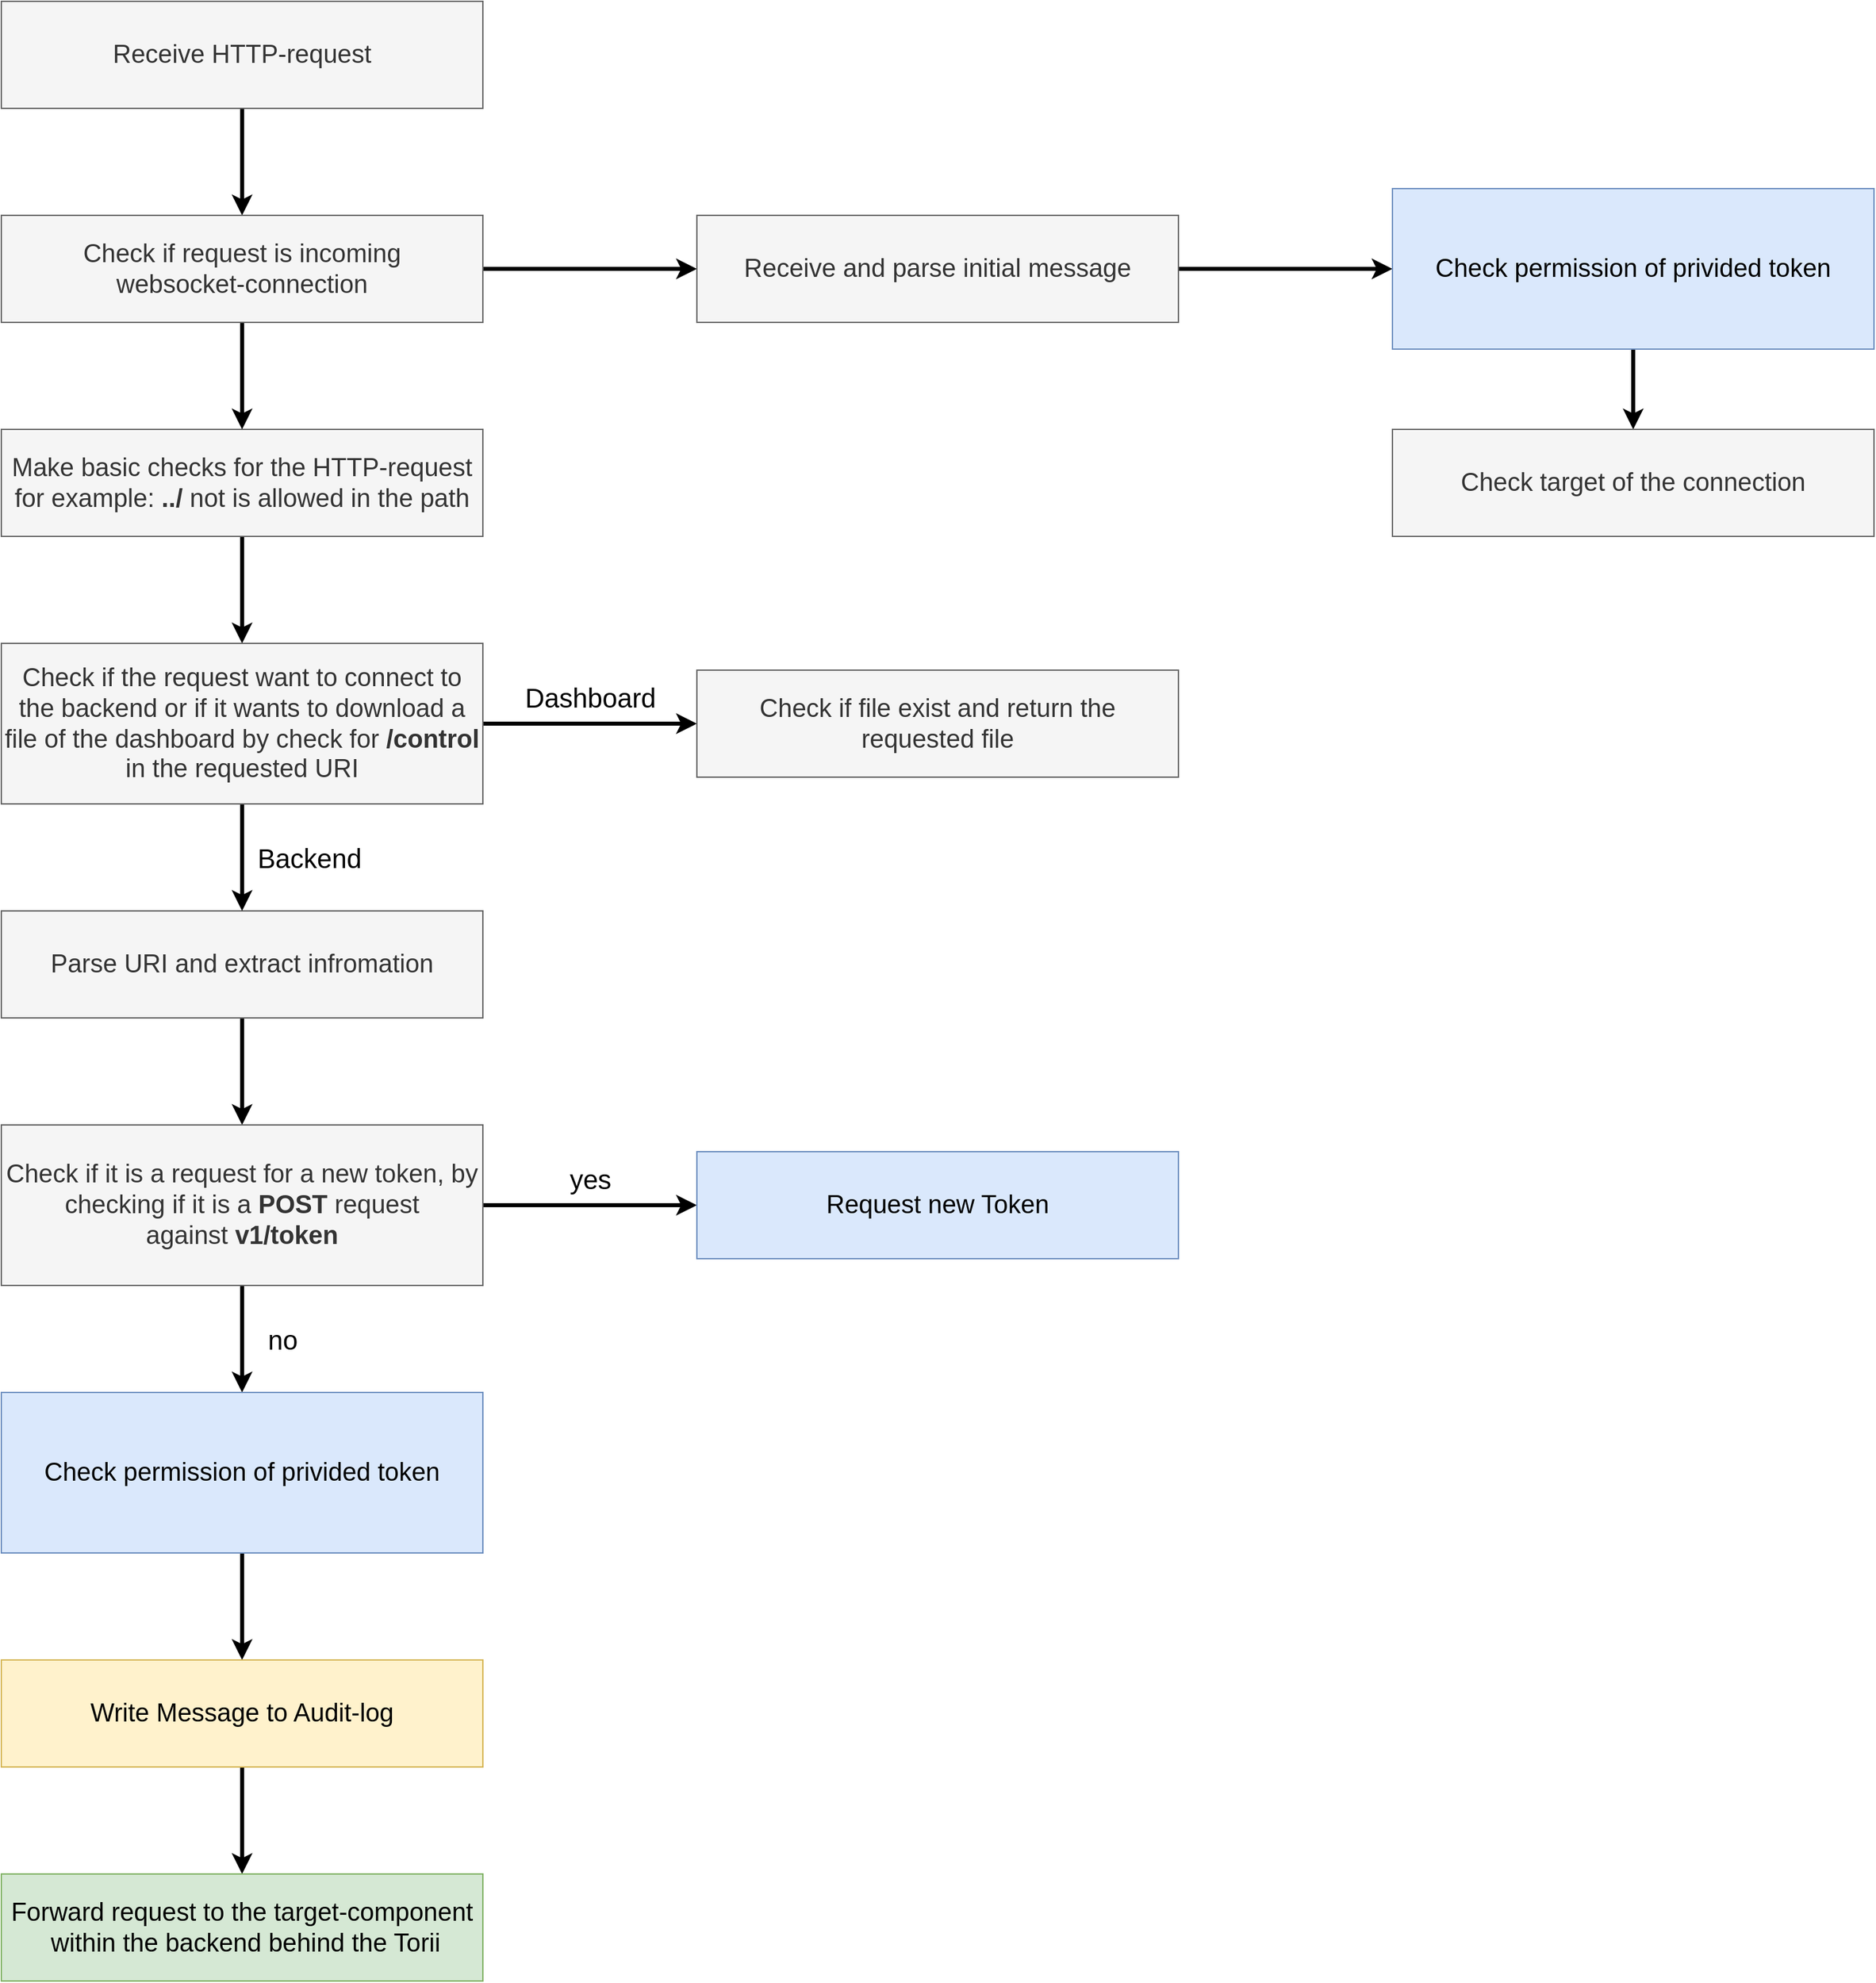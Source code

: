 <mxfile version="14.5.1" type="device"><diagram id="hvonkOAQzUzO7URaf9Hx" name="Seite-1"><mxGraphModel dx="1574" dy="1324" grid="1" gridSize="10" guides="1" tooltips="1" connect="1" arrows="1" fold="1" page="1" pageScale="1" pageWidth="827" pageHeight="1169" math="0" shadow="0"><root><mxCell id="0"/><mxCell id="1" parent="0"/><mxCell id="uHRxsVylaHKzSEZTMMJA-51" style="edgeStyle=orthogonalEdgeStyle;rounded=0;orthogonalLoop=1;jettySize=auto;html=1;entryX=0.5;entryY=0;entryDx=0;entryDy=0;strokeWidth=3;fontSize=20;" parent="1" source="uHRxsVylaHKzSEZTMMJA-1" target="uHRxsVylaHKzSEZTMMJA-49" edge="1"><mxGeometry relative="1" as="geometry"/></mxCell><mxCell id="uHRxsVylaHKzSEZTMMJA-1" value="Receive HTTP-request" style="rounded=0;whiteSpace=wrap;html=1;strokeWidth=1;fontSize=19;fillColor=#f5f5f5;strokeColor=#666666;fontColor=#333333;" parent="1" vertex="1"><mxGeometry x="80" y="40" width="360" height="80" as="geometry"/></mxCell><mxCell id="uHRxsVylaHKzSEZTMMJA-20" style="edgeStyle=orthogonalEdgeStyle;rounded=0;orthogonalLoop=1;jettySize=auto;html=1;fontSize=17;strokeWidth=3;" parent="1" source="uHRxsVylaHKzSEZTMMJA-3" target="uHRxsVylaHKzSEZTMMJA-4" edge="1"><mxGeometry relative="1" as="geometry"/></mxCell><mxCell id="uHRxsVylaHKzSEZTMMJA-3" value="Parse URI and extract infromation" style="rounded=0;whiteSpace=wrap;html=1;strokeWidth=1;fontSize=19;fillColor=#f5f5f5;strokeColor=#666666;fontColor=#333333;" parent="1" vertex="1"><mxGeometry x="80" y="720" width="360" height="80" as="geometry"/></mxCell><mxCell id="uHRxsVylaHKzSEZTMMJA-6" style="edgeStyle=orthogonalEdgeStyle;rounded=0;orthogonalLoop=1;jettySize=auto;html=1;entryX=0;entryY=0.5;entryDx=0;entryDy=0;fontSize=19;strokeWidth=3;" parent="1" source="uHRxsVylaHKzSEZTMMJA-4" target="uHRxsVylaHKzSEZTMMJA-5" edge="1"><mxGeometry relative="1" as="geometry"/></mxCell><mxCell id="uHRxsVylaHKzSEZTMMJA-7" value="yes" style="edgeLabel;html=1;align=center;verticalAlign=middle;resizable=0;points=[];fontSize=20;" parent="uHRxsVylaHKzSEZTMMJA-6" vertex="1" connectable="0"><mxGeometry x="-0.116" y="-3" relative="1" as="geometry"><mxPoint x="8.97" y="-23" as="offset"/></mxGeometry></mxCell><mxCell id="uHRxsVylaHKzSEZTMMJA-21" style="edgeStyle=orthogonalEdgeStyle;rounded=0;orthogonalLoop=1;jettySize=auto;html=1;entryX=0.5;entryY=0;entryDx=0;entryDy=0;fontSize=19;strokeWidth=3;exitX=0.5;exitY=1;exitDx=0;exitDy=0;" parent="1" source="uHRxsVylaHKzSEZTMMJA-4" target="uHRxsVylaHKzSEZTMMJA-8" edge="1"><mxGeometry relative="1" as="geometry"><mxPoint x="260" y="1040" as="sourcePoint"/></mxGeometry></mxCell><mxCell id="uHRxsVylaHKzSEZTMMJA-25" value="no" style="edgeLabel;html=1;align=center;verticalAlign=middle;resizable=0;points=[];fontSize=20;" parent="uHRxsVylaHKzSEZTMMJA-21" vertex="1" connectable="0"><mxGeometry x="0.139" y="1" relative="1" as="geometry"><mxPoint x="29" y="-6" as="offset"/></mxGeometry></mxCell><mxCell id="uHRxsVylaHKzSEZTMMJA-4" value="Check if it is a request for a new token, by checking if it is a &lt;b style=&quot;font-size: 19px;&quot;&gt;POST&lt;/b&gt; request against&amp;nbsp;&lt;span style=&quot;font-size: 19px;&quot;&gt;&lt;b style=&quot;font-size: 19px;&quot;&gt;v1/token&lt;/b&gt;&lt;/span&gt;" style="rounded=0;whiteSpace=wrap;html=1;strokeWidth=1;fontSize=19;fillColor=#f5f5f5;strokeColor=#666666;fontColor=#333333;" parent="1" vertex="1"><mxGeometry x="80" y="880" width="360" height="120" as="geometry"/></mxCell><mxCell id="uHRxsVylaHKzSEZTMMJA-5" value="Request new Token" style="rounded=0;whiteSpace=wrap;html=1;strokeWidth=1;fontSize=19;fillColor=#dae8fc;strokeColor=#6c8ebf;" parent="1" vertex="1"><mxGeometry x="600" y="900" width="360" height="80" as="geometry"/></mxCell><mxCell id="uHRxsVylaHKzSEZTMMJA-22" style="edgeStyle=orthogonalEdgeStyle;rounded=0;orthogonalLoop=1;jettySize=auto;html=1;entryX=0.5;entryY=0;entryDx=0;entryDy=0;fontSize=17;strokeWidth=3;" parent="1" source="uHRxsVylaHKzSEZTMMJA-8" target="uHRxsVylaHKzSEZTMMJA-9" edge="1"><mxGeometry relative="1" as="geometry"/></mxCell><mxCell id="uHRxsVylaHKzSEZTMMJA-8" value="Check permission of privided token" style="rounded=0;whiteSpace=wrap;html=1;strokeWidth=1;fontSize=19;fillColor=#dae8fc;strokeColor=#6c8ebf;" parent="1" vertex="1"><mxGeometry x="80" y="1080" width="360" height="120" as="geometry"/></mxCell><mxCell id="uHRxsVylaHKzSEZTMMJA-23" style="edgeStyle=orthogonalEdgeStyle;rounded=0;orthogonalLoop=1;jettySize=auto;html=1;entryX=0.5;entryY=0;entryDx=0;entryDy=0;fontSize=17;strokeWidth=3;" parent="1" source="uHRxsVylaHKzSEZTMMJA-9" target="uHRxsVylaHKzSEZTMMJA-10" edge="1"><mxGeometry relative="1" as="geometry"/></mxCell><mxCell id="uHRxsVylaHKzSEZTMMJA-9" value="Write Message to Audit-log" style="rounded=0;whiteSpace=wrap;html=1;strokeWidth=1;fontSize=19;fillColor=#fff2cc;strokeColor=#d6b656;" parent="1" vertex="1"><mxGeometry x="80" y="1280" width="360" height="80" as="geometry"/></mxCell><mxCell id="uHRxsVylaHKzSEZTMMJA-10" value="Forward request to the target-component&lt;br style=&quot;font-size: 19px;&quot;&gt;&amp;nbsp;within the backend behind the Torii" style="rounded=0;whiteSpace=wrap;html=1;strokeWidth=1;fontSize=19;fillColor=#d5e8d4;strokeColor=#82b366;" parent="1" vertex="1"><mxGeometry x="80" y="1440" width="360" height="80" as="geometry"/></mxCell><mxCell id="uHRxsVylaHKzSEZTMMJA-19" style="edgeStyle=orthogonalEdgeStyle;rounded=0;orthogonalLoop=1;jettySize=auto;html=1;fontSize=17;strokeWidth=3;" parent="1" source="uHRxsVylaHKzSEZTMMJA-11" target="uHRxsVylaHKzSEZTMMJA-12" edge="1"><mxGeometry relative="1" as="geometry"/></mxCell><mxCell id="uHRxsVylaHKzSEZTMMJA-11" value="Make basic checks for the HTTP-request&lt;br style=&quot;font-size: 19px;&quot;&gt;for example:&amp;nbsp;&lt;b style=&quot;font-size: 19px;&quot;&gt;../&lt;/b&gt;&amp;nbsp;not is allowed in the path" style="rounded=0;whiteSpace=wrap;html=1;strokeWidth=1;fontSize=19;fillColor=#f5f5f5;strokeColor=#666666;fontColor=#333333;" parent="1" vertex="1"><mxGeometry x="80" y="360" width="360" height="80" as="geometry"/></mxCell><mxCell id="uHRxsVylaHKzSEZTMMJA-14" style="edgeStyle=orthogonalEdgeStyle;rounded=0;orthogonalLoop=1;jettySize=auto;html=1;entryX=0;entryY=0.5;entryDx=0;entryDy=0;fontSize=19;strokeWidth=3;" parent="1" source="uHRxsVylaHKzSEZTMMJA-12" target="uHRxsVylaHKzSEZTMMJA-13" edge="1"><mxGeometry relative="1" as="geometry"/></mxCell><mxCell id="uHRxsVylaHKzSEZTMMJA-15" value="Dashboard" style="edgeLabel;html=1;align=center;verticalAlign=middle;resizable=0;points=[];fontSize=20;" parent="uHRxsVylaHKzSEZTMMJA-14" vertex="1" connectable="0"><mxGeometry x="0.171" relative="1" as="geometry"><mxPoint x="-13.33" y="-20" as="offset"/></mxGeometry></mxCell><mxCell id="uHRxsVylaHKzSEZTMMJA-16" style="edgeStyle=orthogonalEdgeStyle;rounded=0;orthogonalLoop=1;jettySize=auto;html=1;entryX=0.5;entryY=0;entryDx=0;entryDy=0;fontSize=17;strokeWidth=3;" parent="1" source="uHRxsVylaHKzSEZTMMJA-12" target="uHRxsVylaHKzSEZTMMJA-3" edge="1"><mxGeometry relative="1" as="geometry"/></mxCell><mxCell id="uHRxsVylaHKzSEZTMMJA-17" value="Backend" style="edgeLabel;html=1;align=center;verticalAlign=middle;resizable=0;points=[];fontSize=20;" parent="uHRxsVylaHKzSEZTMMJA-16" vertex="1" connectable="0"><mxGeometry x="0.212" relative="1" as="geometry"><mxPoint x="50" y="-8.33" as="offset"/></mxGeometry></mxCell><mxCell id="uHRxsVylaHKzSEZTMMJA-12" value="Check if the request want to connect to the backend or if it wants to download a file of the dashboard by check for &lt;b style=&quot;font-size: 19px;&quot;&gt;/control&lt;/b&gt; in the requested URI" style="rounded=0;whiteSpace=wrap;html=1;strokeWidth=1;fontSize=19;fillColor=#f5f5f5;strokeColor=#666666;fontColor=#333333;" parent="1" vertex="1"><mxGeometry x="80" y="520" width="360" height="120" as="geometry"/></mxCell><mxCell id="uHRxsVylaHKzSEZTMMJA-13" value="Check if file exist and return the &lt;br&gt;requested file" style="rounded=0;whiteSpace=wrap;html=1;strokeWidth=1;fontSize=19;fillColor=#f5f5f5;strokeColor=#666666;fontColor=#333333;" parent="1" vertex="1"><mxGeometry x="600" y="540" width="360" height="80" as="geometry"/></mxCell><mxCell id="uHRxsVylaHKzSEZTMMJA-50" style="edgeStyle=orthogonalEdgeStyle;rounded=0;orthogonalLoop=1;jettySize=auto;html=1;entryX=0.5;entryY=0;entryDx=0;entryDy=0;strokeWidth=3;fontSize=20;" parent="1" source="uHRxsVylaHKzSEZTMMJA-49" target="uHRxsVylaHKzSEZTMMJA-11" edge="1"><mxGeometry relative="1" as="geometry"/></mxCell><mxCell id="uHRxsVylaHKzSEZTMMJA-58" style="edgeStyle=orthogonalEdgeStyle;rounded=0;orthogonalLoop=1;jettySize=auto;html=1;entryX=0;entryY=0.5;entryDx=0;entryDy=0;strokeWidth=3;fontSize=20;" parent="1" source="uHRxsVylaHKzSEZTMMJA-49" target="uHRxsVylaHKzSEZTMMJA-52" edge="1"><mxGeometry relative="1" as="geometry"/></mxCell><mxCell id="uHRxsVylaHKzSEZTMMJA-49" value="Check if request is incoming &lt;br style=&quot;font-size: 19px;&quot;&gt;websocket-connection" style="rounded=0;whiteSpace=wrap;html=1;strokeWidth=1;fontSize=19;fillColor=#f5f5f5;strokeColor=#666666;fontColor=#333333;" parent="1" vertex="1"><mxGeometry x="80" y="200" width="360" height="80" as="geometry"/></mxCell><mxCell id="uHRxsVylaHKzSEZTMMJA-59" style="edgeStyle=orthogonalEdgeStyle;rounded=0;orthogonalLoop=1;jettySize=auto;html=1;entryX=0;entryY=0.5;entryDx=0;entryDy=0;strokeWidth=3;fontSize=20;" parent="1" source="uHRxsVylaHKzSEZTMMJA-52" target="uHRxsVylaHKzSEZTMMJA-54" edge="1"><mxGeometry relative="1" as="geometry"/></mxCell><mxCell id="uHRxsVylaHKzSEZTMMJA-52" value="Receive and parse initial message" style="rounded=0;whiteSpace=wrap;html=1;strokeWidth=1;fontSize=19;fillColor=#f5f5f5;strokeColor=#666666;fontColor=#333333;" parent="1" vertex="1"><mxGeometry x="600" y="200" width="360" height="80" as="geometry"/></mxCell><mxCell id="uHRxsVylaHKzSEZTMMJA-60" style="edgeStyle=orthogonalEdgeStyle;rounded=0;orthogonalLoop=1;jettySize=auto;html=1;entryX=0.5;entryY=0;entryDx=0;entryDy=0;strokeWidth=3;fontSize=20;" parent="1" source="uHRxsVylaHKzSEZTMMJA-54" target="uHRxsVylaHKzSEZTMMJA-55" edge="1"><mxGeometry relative="1" as="geometry"/></mxCell><mxCell id="uHRxsVylaHKzSEZTMMJA-54" value="Check permission of privided token" style="rounded=0;whiteSpace=wrap;html=1;strokeWidth=1;fontSize=19;fillColor=#dae8fc;strokeColor=#6c8ebf;" parent="1" vertex="1"><mxGeometry x="1120" y="180" width="360" height="120" as="geometry"/></mxCell><mxCell id="uHRxsVylaHKzSEZTMMJA-55" value="Check target of the connection" style="rounded=0;whiteSpace=wrap;html=1;strokeWidth=1;fontSize=19;fillColor=#f5f5f5;strokeColor=#666666;fontColor=#333333;" parent="1" vertex="1"><mxGeometry x="1120" y="360" width="360" height="80" as="geometry"/></mxCell></root></mxGraphModel></diagram></mxfile>